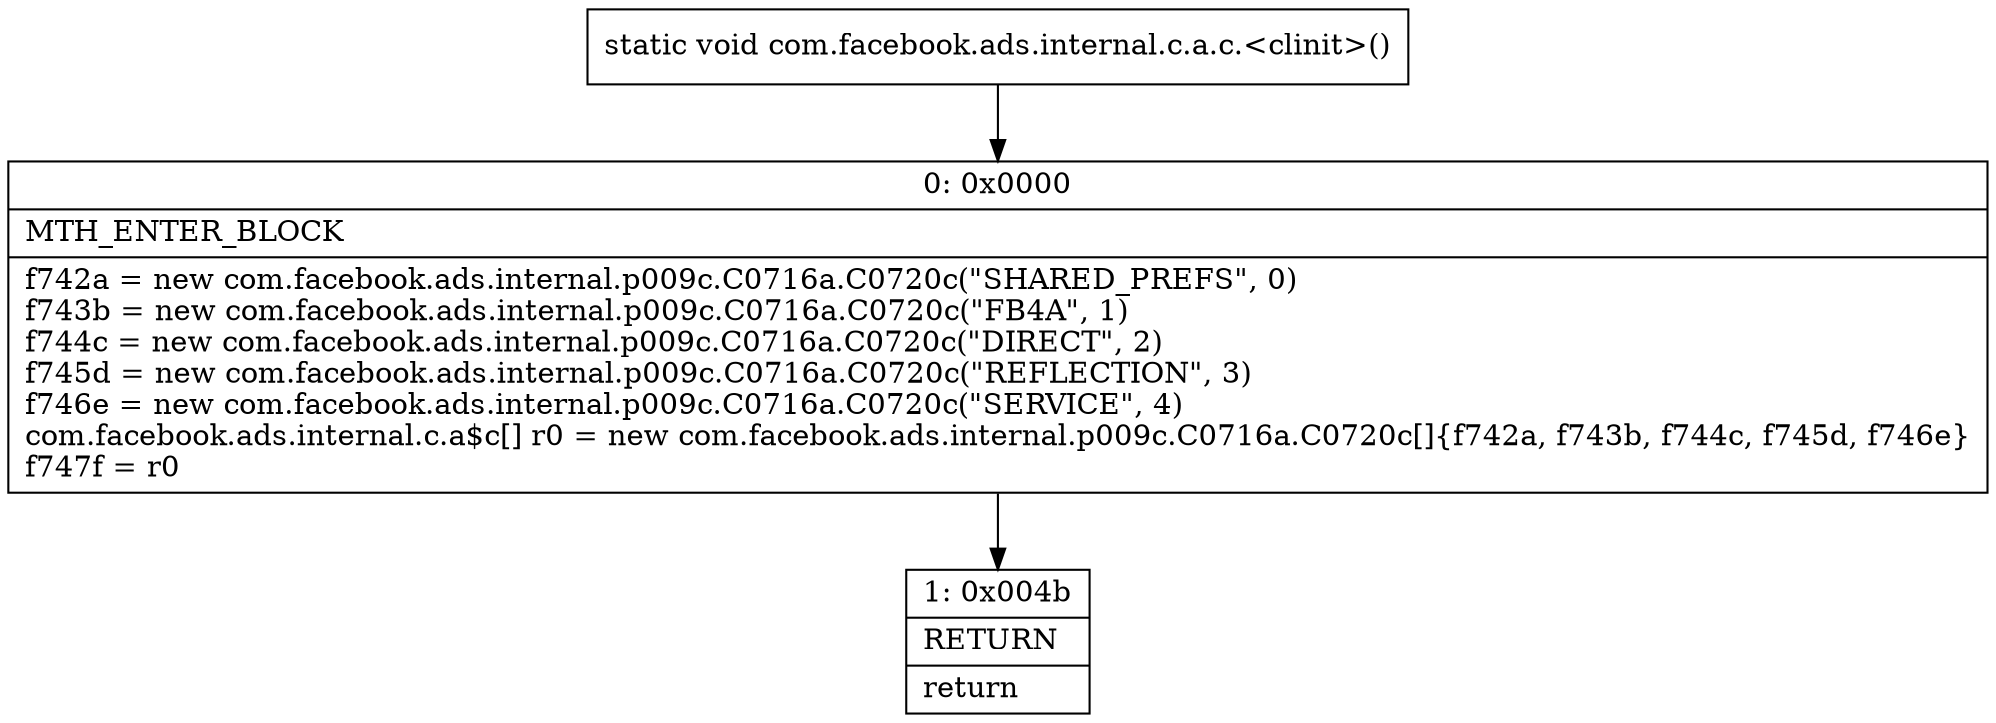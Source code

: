 digraph "CFG forcom.facebook.ads.internal.c.a.c.\<clinit\>()V" {
Node_0 [shape=record,label="{0\:\ 0x0000|MTH_ENTER_BLOCK\l|f742a = new com.facebook.ads.internal.p009c.C0716a.C0720c(\"SHARED_PREFS\", 0)\lf743b = new com.facebook.ads.internal.p009c.C0716a.C0720c(\"FB4A\", 1)\lf744c = new com.facebook.ads.internal.p009c.C0716a.C0720c(\"DIRECT\", 2)\lf745d = new com.facebook.ads.internal.p009c.C0716a.C0720c(\"REFLECTION\", 3)\lf746e = new com.facebook.ads.internal.p009c.C0716a.C0720c(\"SERVICE\", 4)\lcom.facebook.ads.internal.c.a$c[] r0 = new com.facebook.ads.internal.p009c.C0716a.C0720c[]\{f742a, f743b, f744c, f745d, f746e\}\lf747f = r0\l}"];
Node_1 [shape=record,label="{1\:\ 0x004b|RETURN\l|return\l}"];
MethodNode[shape=record,label="{static void com.facebook.ads.internal.c.a.c.\<clinit\>() }"];
MethodNode -> Node_0;
Node_0 -> Node_1;
}

